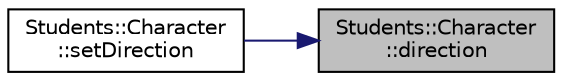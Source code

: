 digraph "Students::Character::direction"
{
 // LATEX_PDF_SIZE
  edge [fontname="Helvetica",fontsize="10",labelfontname="Helvetica",labelfontsize="10"];
  node [fontname="Helvetica",fontsize="10",shape=record];
  rankdir="RL";
  Node1 [label="Students::Character\l::direction",height=0.2,width=0.4,color="black", fillcolor="grey75", style="filled", fontcolor="black",tooltip=" "];
  Node1 -> Node2 [dir="back",color="midnightblue",fontsize="10",style="solid",fontname="Helvetica"];
  Node2 [label="Students::Character\l::setDirection",height=0.2,width=0.4,color="black", fillcolor="white", style="filled",URL="$class_students_1_1_character.html#a89d8e0c986a6850f0ce7b38a755560aa",tooltip=" "];
}
